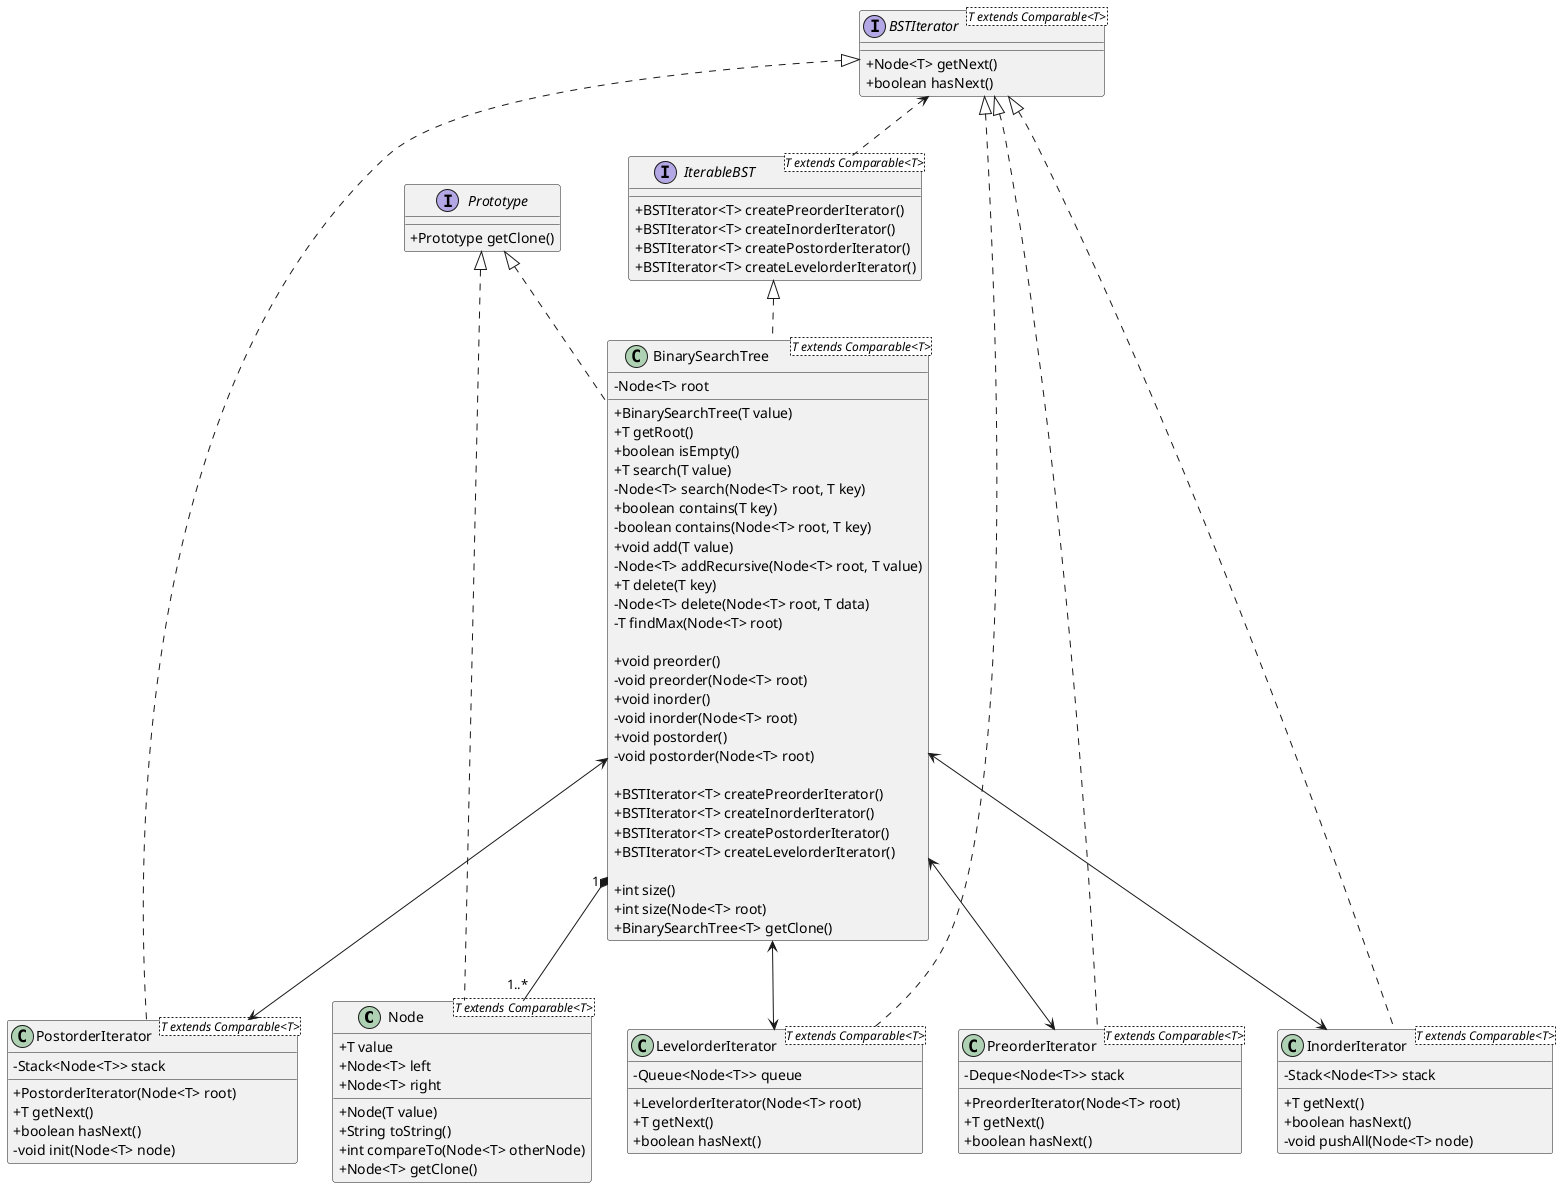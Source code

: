 @startuml colaborativaum
skinparam ClassAttributeIconSize 0

class Node<T extends Comparable<T>> {
    + T value
    + Node<T> left
    + Node<T> right

    + Node(T value)
    + String toString()
    + int compareTo(Node<T> otherNode)
    + Node<T> getClone()
}

' IterableCollection
interface IterableBST<T extends Comparable<T>> {
    + BSTIterator<T> createPreorderIterator()
    + BSTIterator<T> createInorderIterator()
    + BSTIterator<T> createPostorderIterator()
    + BSTIterator<T> createLevelorderIterator()
}

' ConcreteCollection
class BinarySearchTree<T extends Comparable<T>> {
    - Node<T> root

    + BinarySearchTree(T value)
    + T getRoot()
    + boolean isEmpty()
    + T search(T value)
    - Node<T> search(Node<T> root, T key)
    + boolean contains(T key)
    - boolean contains(Node<T> root, T key)
    + void add(T value)
    - Node<T> addRecursive(Node<T> root, T value)
    + T delete(T key)
    - Node<T> delete(Node<T> root, T data)
    - T findMax(Node<T> root)
    
    ' iterate through the tree
    + void preorder()
    - void preorder(Node<T> root)
    + void inorder()
    - void inorder(Node<T> root)
    + void postorder()
    - void postorder(Node<T> root)

    + BSTIterator<T> createPreorderIterator()
    + BSTIterator<T> createInorderIterator()
    + BSTIterator<T> createPostorderIterator()
    + BSTIterator<T> createLevelorderIterator()
    
    + int size()
    + int size(Node<T> root)
    + BinarySearchTree<T> getClone()
}

' Iterator interface
interface BSTIterator<T extends Comparable<T>> {
    + Node<T> getNext()
    + boolean hasNext()
}

' Concrete Iterators
class PreorderIterator<T extends Comparable<T>> {
    - Deque<Node<T>> stack

    + PreorderIterator(Node<T> root)
    + T getNext()
    + boolean hasNext()
}

class InorderIterator<T extends Comparable<T>> {
    - Stack<Node<T>> stack

    + T getNext()
    + boolean hasNext()
    - void pushAll(Node<T> node)
}

class PostorderIterator<T extends Comparable<T>> {
    - Stack<Node<T>> stack

    + PostorderIterator(Node<T> root)
    + T getNext()
    + boolean hasNext()
    - void init(Node<T> node)
}

class LevelorderIterator<T extends Comparable<T>> {
    - Queue<Node<T>> queue

    + LevelorderIterator(Node<T> root)
    + T getNext()
    + boolean hasNext()
}

' Prototype interface
interface Prototype {
    + Prototype getClone()
}

' Relationships
BinarySearchTree "1" *-- "1..*" Node
IterableBST <|.. BinarySearchTree

BSTIterator <.. IterableBST

BinarySearchTree <--> PreorderIterator
BinarySearchTree <--> InorderIterator
BinarySearchTree <--> PostorderIterator
BinarySearchTree <--> LevelorderIterator

BSTIterator <|.. PreorderIterator
BSTIterator <|.. InorderIterator
BSTIterator <|.. PostorderIterator
BSTIterator <|.. LevelorderIterator

Prototype <|.. Node
Prototype <|.. BinarySearchTree

@enduml